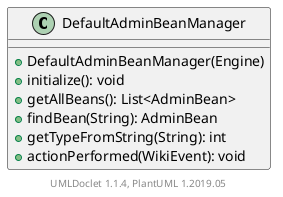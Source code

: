 @startuml

    class DefaultAdminBeanManager [[DefaultAdminBeanManager.html]] {
        +DefaultAdminBeanManager(Engine)
        +initialize(): void
        +getAllBeans(): List<AdminBean>
        +findBean(String): AdminBean
        +getTypeFromString(String): int
        +actionPerformed(WikiEvent): void
    }


    center footer UMLDoclet 1.1.4, PlantUML 1.2019.05
@enduml
